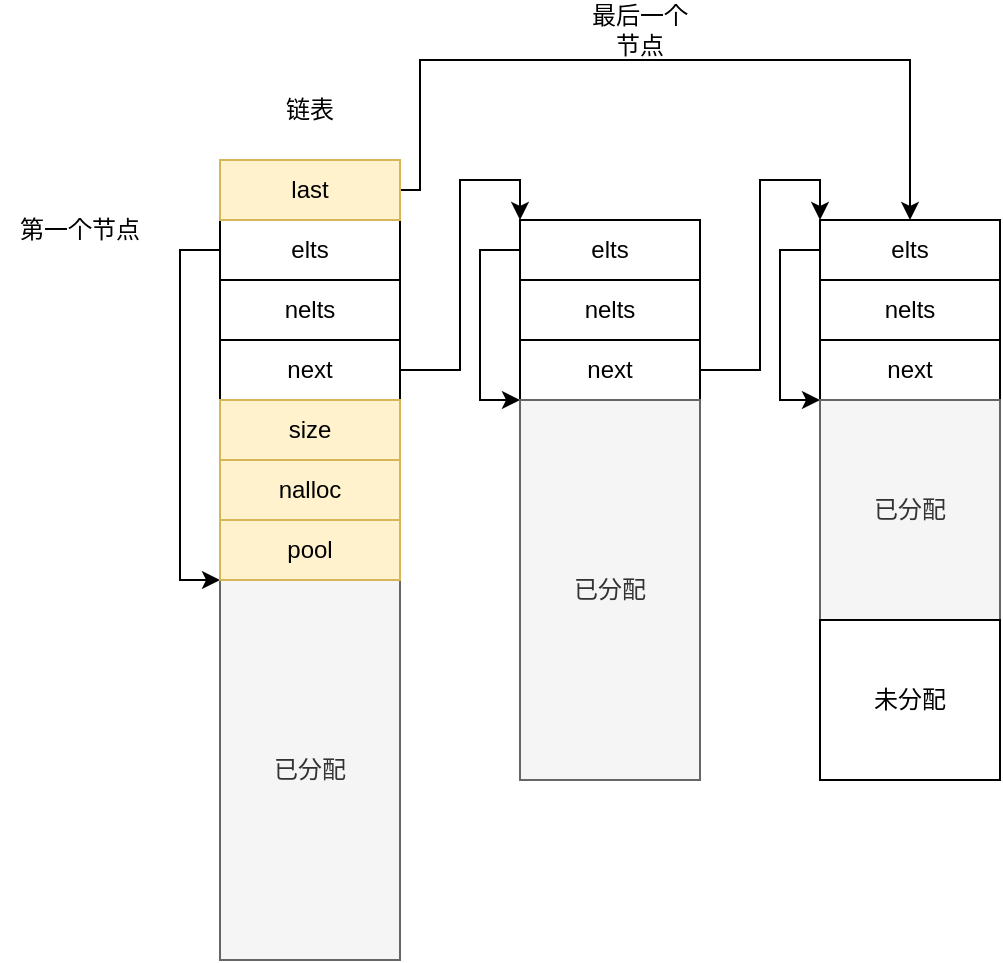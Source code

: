 <mxfile version="26.0.16">
  <diagram name="第 1 页" id="fe3fQuEECL4YLPYI8b1z">
    <mxGraphModel dx="1114" dy="769" grid="1" gridSize="10" guides="1" tooltips="1" connect="1" arrows="1" fold="1" page="1" pageScale="1" pageWidth="827" pageHeight="1169" math="0" shadow="0">
      <root>
        <mxCell id="0" />
        <mxCell id="1" parent="0" />
        <mxCell id="1c3zmRk5OtosDnNeGVRL-27" style="edgeStyle=orthogonalEdgeStyle;rounded=0;orthogonalLoop=1;jettySize=auto;html=1;exitX=0;exitY=0.5;exitDx=0;exitDy=0;entryX=0;entryY=0;entryDx=0;entryDy=0;" edge="1" parent="1" source="1c3zmRk5OtosDnNeGVRL-1" target="1c3zmRk5OtosDnNeGVRL-5">
          <mxGeometry relative="1" as="geometry">
            <Array as="points">
              <mxPoint x="220" y="295" />
              <mxPoint x="220" y="460" />
            </Array>
          </mxGeometry>
        </mxCell>
        <mxCell id="1c3zmRk5OtosDnNeGVRL-1" value="elts" style="rounded=0;whiteSpace=wrap;html=1;" vertex="1" parent="1">
          <mxGeometry x="240" y="280" width="90" height="30" as="geometry" />
        </mxCell>
        <mxCell id="1c3zmRk5OtosDnNeGVRL-2" value="nelts" style="rounded=0;whiteSpace=wrap;html=1;" vertex="1" parent="1">
          <mxGeometry x="240" y="310" width="90" height="30" as="geometry" />
        </mxCell>
        <mxCell id="1c3zmRk5OtosDnNeGVRL-40" style="edgeStyle=orthogonalEdgeStyle;rounded=0;orthogonalLoop=1;jettySize=auto;html=1;exitX=1;exitY=0.5;exitDx=0;exitDy=0;entryX=0;entryY=0;entryDx=0;entryDy=0;" edge="1" parent="1" source="1c3zmRk5OtosDnNeGVRL-3" target="1c3zmRk5OtosDnNeGVRL-29">
          <mxGeometry relative="1" as="geometry" />
        </mxCell>
        <mxCell id="1c3zmRk5OtosDnNeGVRL-3" value="next" style="rounded=0;whiteSpace=wrap;html=1;" vertex="1" parent="1">
          <mxGeometry x="240" y="340" width="90" height="30" as="geometry" />
        </mxCell>
        <mxCell id="1c3zmRk5OtosDnNeGVRL-5" value="已分配" style="rounded=0;whiteSpace=wrap;html=1;fillColor=#f5f5f5;fontColor=#333333;strokeColor=#666666;" vertex="1" parent="1">
          <mxGeometry x="240" y="460" width="90" height="190" as="geometry" />
        </mxCell>
        <mxCell id="1c3zmRk5OtosDnNeGVRL-28" style="edgeStyle=orthogonalEdgeStyle;rounded=0;orthogonalLoop=1;jettySize=auto;html=1;exitX=0;exitY=0.5;exitDx=0;exitDy=0;entryX=0;entryY=0;entryDx=0;entryDy=0;" edge="1" parent="1" source="1c3zmRk5OtosDnNeGVRL-29" target="1c3zmRk5OtosDnNeGVRL-32">
          <mxGeometry relative="1" as="geometry">
            <Array as="points">
              <mxPoint x="370" y="295" />
              <mxPoint x="370" y="370" />
            </Array>
          </mxGeometry>
        </mxCell>
        <mxCell id="1c3zmRk5OtosDnNeGVRL-29" value="elts" style="rounded=0;whiteSpace=wrap;html=1;" vertex="1" parent="1">
          <mxGeometry x="390" y="280" width="90" height="30" as="geometry" />
        </mxCell>
        <mxCell id="1c3zmRk5OtosDnNeGVRL-30" value="nelts" style="rounded=0;whiteSpace=wrap;html=1;" vertex="1" parent="1">
          <mxGeometry x="390" y="310" width="90" height="30" as="geometry" />
        </mxCell>
        <mxCell id="1c3zmRk5OtosDnNeGVRL-41" style="edgeStyle=orthogonalEdgeStyle;rounded=0;orthogonalLoop=1;jettySize=auto;html=1;exitX=1;exitY=0.5;exitDx=0;exitDy=0;entryX=0;entryY=0;entryDx=0;entryDy=0;" edge="1" parent="1" source="1c3zmRk5OtosDnNeGVRL-31" target="1c3zmRk5OtosDnNeGVRL-35">
          <mxGeometry relative="1" as="geometry" />
        </mxCell>
        <mxCell id="1c3zmRk5OtosDnNeGVRL-31" value="next" style="rounded=0;whiteSpace=wrap;html=1;" vertex="1" parent="1">
          <mxGeometry x="390" y="340" width="90" height="30" as="geometry" />
        </mxCell>
        <mxCell id="1c3zmRk5OtosDnNeGVRL-32" value="已分配" style="rounded=0;whiteSpace=wrap;html=1;fillColor=#f5f5f5;fontColor=#333333;strokeColor=#666666;" vertex="1" parent="1">
          <mxGeometry x="390" y="370" width="90" height="190" as="geometry" />
        </mxCell>
        <mxCell id="1c3zmRk5OtosDnNeGVRL-34" style="edgeStyle=orthogonalEdgeStyle;rounded=0;orthogonalLoop=1;jettySize=auto;html=1;exitX=0;exitY=0.5;exitDx=0;exitDy=0;entryX=0;entryY=0;entryDx=0;entryDy=0;" edge="1" parent="1" source="1c3zmRk5OtosDnNeGVRL-35" target="1c3zmRk5OtosDnNeGVRL-38">
          <mxGeometry relative="1" as="geometry">
            <Array as="points">
              <mxPoint x="520" y="295" />
              <mxPoint x="520" y="370" />
            </Array>
          </mxGeometry>
        </mxCell>
        <mxCell id="1c3zmRk5OtosDnNeGVRL-35" value="elts" style="rounded=0;whiteSpace=wrap;html=1;" vertex="1" parent="1">
          <mxGeometry x="540" y="280" width="90" height="30" as="geometry" />
        </mxCell>
        <mxCell id="1c3zmRk5OtosDnNeGVRL-36" value="nelts" style="rounded=0;whiteSpace=wrap;html=1;" vertex="1" parent="1">
          <mxGeometry x="540" y="310" width="90" height="30" as="geometry" />
        </mxCell>
        <mxCell id="1c3zmRk5OtosDnNeGVRL-37" value="next" style="rounded=0;whiteSpace=wrap;html=1;" vertex="1" parent="1">
          <mxGeometry x="540" y="340" width="90" height="30" as="geometry" />
        </mxCell>
        <mxCell id="1c3zmRk5OtosDnNeGVRL-38" value="已分配" style="rounded=0;whiteSpace=wrap;html=1;fillColor=#f5f5f5;fontColor=#333333;strokeColor=#666666;" vertex="1" parent="1">
          <mxGeometry x="540" y="370" width="90" height="110" as="geometry" />
        </mxCell>
        <mxCell id="1c3zmRk5OtosDnNeGVRL-39" value="未分配" style="rounded=0;whiteSpace=wrap;html=1;" vertex="1" parent="1">
          <mxGeometry x="540" y="480" width="90" height="80" as="geometry" />
        </mxCell>
        <mxCell id="1c3zmRk5OtosDnNeGVRL-46" style="edgeStyle=orthogonalEdgeStyle;rounded=0;orthogonalLoop=1;jettySize=auto;html=1;exitX=1;exitY=0.5;exitDx=0;exitDy=0;entryX=0.5;entryY=0;entryDx=0;entryDy=0;" edge="1" parent="1" source="1c3zmRk5OtosDnNeGVRL-42" target="1c3zmRk5OtosDnNeGVRL-35">
          <mxGeometry relative="1" as="geometry">
            <Array as="points">
              <mxPoint x="340" y="265" />
              <mxPoint x="340" y="200" />
              <mxPoint x="585" y="200" />
            </Array>
          </mxGeometry>
        </mxCell>
        <mxCell id="1c3zmRk5OtosDnNeGVRL-42" value="last" style="rounded=0;whiteSpace=wrap;html=1;fillColor=#fff2cc;strokeColor=#d6b656;" vertex="1" parent="1">
          <mxGeometry x="240" y="250" width="90" height="30" as="geometry" />
        </mxCell>
        <mxCell id="1c3zmRk5OtosDnNeGVRL-43" value="size" style="rounded=0;whiteSpace=wrap;html=1;fillColor=#fff2cc;strokeColor=#d6b656;" vertex="1" parent="1">
          <mxGeometry x="240" y="370" width="90" height="30" as="geometry" />
        </mxCell>
        <mxCell id="1c3zmRk5OtosDnNeGVRL-44" value="nalloc" style="rounded=0;whiteSpace=wrap;html=1;fillColor=#fff2cc;strokeColor=#d6b656;" vertex="1" parent="1">
          <mxGeometry x="240" y="400" width="90" height="30" as="geometry" />
        </mxCell>
        <mxCell id="1c3zmRk5OtosDnNeGVRL-45" value="pool" style="rounded=0;whiteSpace=wrap;html=1;fillColor=#fff2cc;strokeColor=#d6b656;" vertex="1" parent="1">
          <mxGeometry x="240" y="430" width="90" height="30" as="geometry" />
        </mxCell>
        <mxCell id="1c3zmRk5OtosDnNeGVRL-47" value="最后一个节点" style="text;html=1;align=center;verticalAlign=middle;whiteSpace=wrap;rounded=0;" vertex="1" parent="1">
          <mxGeometry x="420" y="170" width="60" height="30" as="geometry" />
        </mxCell>
        <mxCell id="1c3zmRk5OtosDnNeGVRL-48" value="第一个节点" style="text;html=1;align=center;verticalAlign=middle;whiteSpace=wrap;rounded=0;" vertex="1" parent="1">
          <mxGeometry x="130" y="270" width="80" height="30" as="geometry" />
        </mxCell>
        <mxCell id="1c3zmRk5OtosDnNeGVRL-49" value="链表" style="text;html=1;align=center;verticalAlign=middle;whiteSpace=wrap;rounded=0;" vertex="1" parent="1">
          <mxGeometry x="255" y="210" width="60" height="30" as="geometry" />
        </mxCell>
      </root>
    </mxGraphModel>
  </diagram>
</mxfile>
